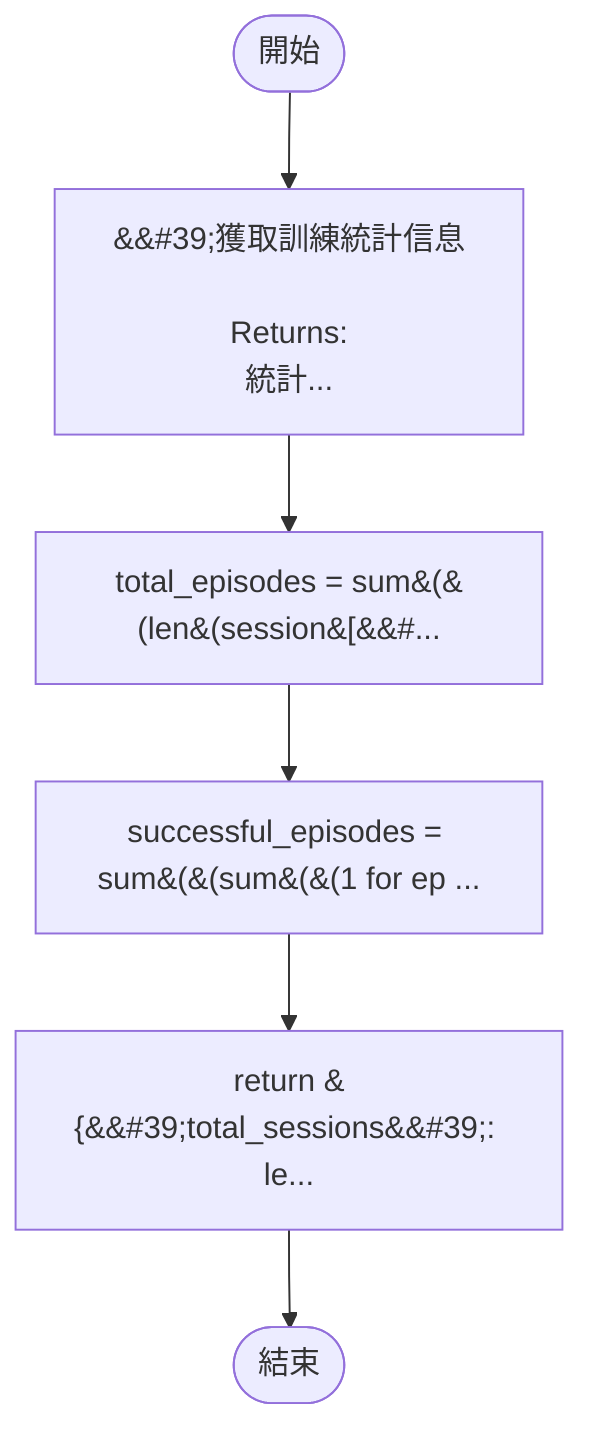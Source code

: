 flowchart TB
    n1([開始])
    n2([結束])
    n3[&amp;&#35;39;獲取訓練統計信息\n\n        Returns:\n            統計...]
    n4[total_episodes = sum&#40;&#40;len&#40;session&#91;&amp;&#...]
    n5[successful_episodes = sum&#40;&#40;sum&#40;&#40;1 for ep ...]
    n6[return &#123;&amp;&#35;39;total_sessions&amp;&#35;39;: le...]
    n1 --> n3
    n3 --> n4
    n4 --> n5
    n5 --> n6
    n6 --> n2